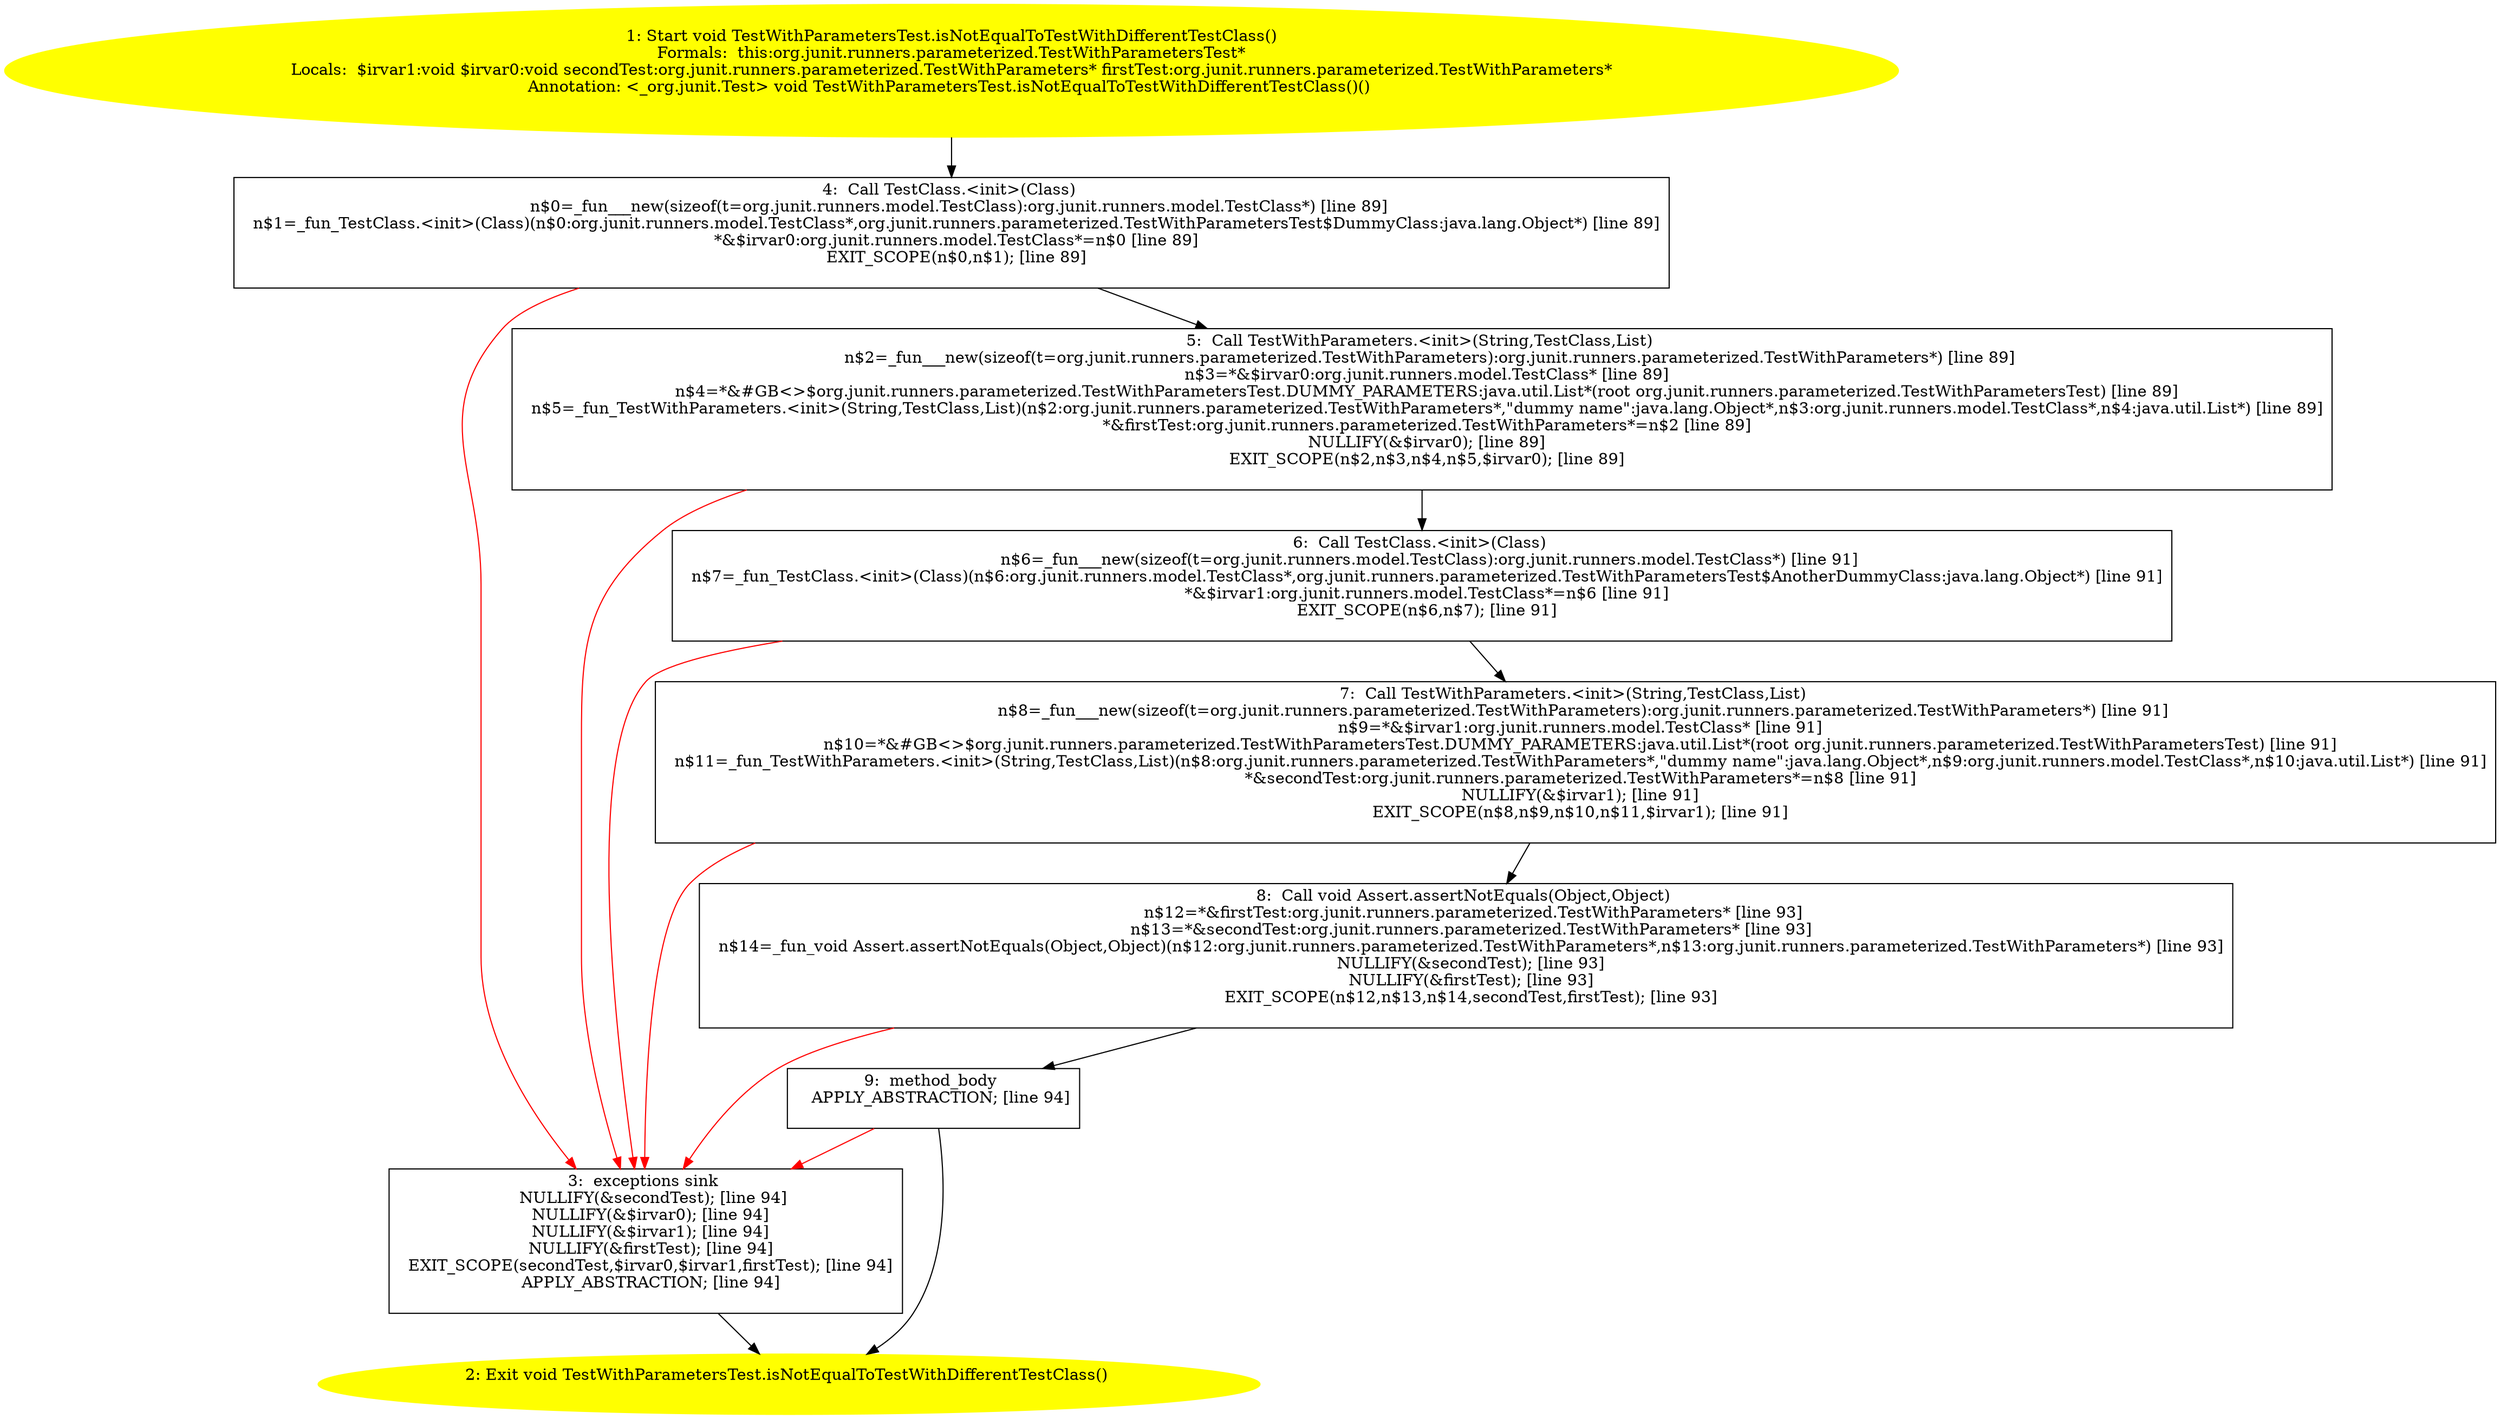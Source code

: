 /* @generated */
digraph cfg {
"org.junit.runners.parameterized.TestWithParametersTest.isNotEqualToTestWithDifferentTestClass():void.b3837ab423c54992eae4ddf6e3dba51b_1" [label="1: Start void TestWithParametersTest.isNotEqualToTestWithDifferentTestClass()\nFormals:  this:org.junit.runners.parameterized.TestWithParametersTest*\nLocals:  $irvar1:void $irvar0:void secondTest:org.junit.runners.parameterized.TestWithParameters* firstTest:org.junit.runners.parameterized.TestWithParameters*\nAnnotation: <_org.junit.Test> void TestWithParametersTest.isNotEqualToTestWithDifferentTestClass()() \n  " color=yellow style=filled]
	

	 "org.junit.runners.parameterized.TestWithParametersTest.isNotEqualToTestWithDifferentTestClass():void.b3837ab423c54992eae4ddf6e3dba51b_1" -> "org.junit.runners.parameterized.TestWithParametersTest.isNotEqualToTestWithDifferentTestClass():void.b3837ab423c54992eae4ddf6e3dba51b_4" ;
"org.junit.runners.parameterized.TestWithParametersTest.isNotEqualToTestWithDifferentTestClass():void.b3837ab423c54992eae4ddf6e3dba51b_2" [label="2: Exit void TestWithParametersTest.isNotEqualToTestWithDifferentTestClass() \n  " color=yellow style=filled]
	

"org.junit.runners.parameterized.TestWithParametersTest.isNotEqualToTestWithDifferentTestClass():void.b3837ab423c54992eae4ddf6e3dba51b_3" [label="3:  exceptions sink \n   NULLIFY(&secondTest); [line 94]\n  NULLIFY(&$irvar0); [line 94]\n  NULLIFY(&$irvar1); [line 94]\n  NULLIFY(&firstTest); [line 94]\n  EXIT_SCOPE(secondTest,$irvar0,$irvar1,firstTest); [line 94]\n  APPLY_ABSTRACTION; [line 94]\n " shape="box"]
	

	 "org.junit.runners.parameterized.TestWithParametersTest.isNotEqualToTestWithDifferentTestClass():void.b3837ab423c54992eae4ddf6e3dba51b_3" -> "org.junit.runners.parameterized.TestWithParametersTest.isNotEqualToTestWithDifferentTestClass():void.b3837ab423c54992eae4ddf6e3dba51b_2" ;
"org.junit.runners.parameterized.TestWithParametersTest.isNotEqualToTestWithDifferentTestClass():void.b3837ab423c54992eae4ddf6e3dba51b_4" [label="4:  Call TestClass.<init>(Class) \n   n$0=_fun___new(sizeof(t=org.junit.runners.model.TestClass):org.junit.runners.model.TestClass*) [line 89]\n  n$1=_fun_TestClass.<init>(Class)(n$0:org.junit.runners.model.TestClass*,org.junit.runners.parameterized.TestWithParametersTest$DummyClass:java.lang.Object*) [line 89]\n  *&$irvar0:org.junit.runners.model.TestClass*=n$0 [line 89]\n  EXIT_SCOPE(n$0,n$1); [line 89]\n " shape="box"]
	

	 "org.junit.runners.parameterized.TestWithParametersTest.isNotEqualToTestWithDifferentTestClass():void.b3837ab423c54992eae4ddf6e3dba51b_4" -> "org.junit.runners.parameterized.TestWithParametersTest.isNotEqualToTestWithDifferentTestClass():void.b3837ab423c54992eae4ddf6e3dba51b_5" ;
	 "org.junit.runners.parameterized.TestWithParametersTest.isNotEqualToTestWithDifferentTestClass():void.b3837ab423c54992eae4ddf6e3dba51b_4" -> "org.junit.runners.parameterized.TestWithParametersTest.isNotEqualToTestWithDifferentTestClass():void.b3837ab423c54992eae4ddf6e3dba51b_3" [color="red" ];
"org.junit.runners.parameterized.TestWithParametersTest.isNotEqualToTestWithDifferentTestClass():void.b3837ab423c54992eae4ddf6e3dba51b_5" [label="5:  Call TestWithParameters.<init>(String,TestClass,List) \n   n$2=_fun___new(sizeof(t=org.junit.runners.parameterized.TestWithParameters):org.junit.runners.parameterized.TestWithParameters*) [line 89]\n  n$3=*&$irvar0:org.junit.runners.model.TestClass* [line 89]\n  n$4=*&#GB<>$org.junit.runners.parameterized.TestWithParametersTest.DUMMY_PARAMETERS:java.util.List*(root org.junit.runners.parameterized.TestWithParametersTest) [line 89]\n  n$5=_fun_TestWithParameters.<init>(String,TestClass,List)(n$2:org.junit.runners.parameterized.TestWithParameters*,\"dummy name\":java.lang.Object*,n$3:org.junit.runners.model.TestClass*,n$4:java.util.List*) [line 89]\n  *&firstTest:org.junit.runners.parameterized.TestWithParameters*=n$2 [line 89]\n  NULLIFY(&$irvar0); [line 89]\n  EXIT_SCOPE(n$2,n$3,n$4,n$5,$irvar0); [line 89]\n " shape="box"]
	

	 "org.junit.runners.parameterized.TestWithParametersTest.isNotEqualToTestWithDifferentTestClass():void.b3837ab423c54992eae4ddf6e3dba51b_5" -> "org.junit.runners.parameterized.TestWithParametersTest.isNotEqualToTestWithDifferentTestClass():void.b3837ab423c54992eae4ddf6e3dba51b_6" ;
	 "org.junit.runners.parameterized.TestWithParametersTest.isNotEqualToTestWithDifferentTestClass():void.b3837ab423c54992eae4ddf6e3dba51b_5" -> "org.junit.runners.parameterized.TestWithParametersTest.isNotEqualToTestWithDifferentTestClass():void.b3837ab423c54992eae4ddf6e3dba51b_3" [color="red" ];
"org.junit.runners.parameterized.TestWithParametersTest.isNotEqualToTestWithDifferentTestClass():void.b3837ab423c54992eae4ddf6e3dba51b_6" [label="6:  Call TestClass.<init>(Class) \n   n$6=_fun___new(sizeof(t=org.junit.runners.model.TestClass):org.junit.runners.model.TestClass*) [line 91]\n  n$7=_fun_TestClass.<init>(Class)(n$6:org.junit.runners.model.TestClass*,org.junit.runners.parameterized.TestWithParametersTest$AnotherDummyClass:java.lang.Object*) [line 91]\n  *&$irvar1:org.junit.runners.model.TestClass*=n$6 [line 91]\n  EXIT_SCOPE(n$6,n$7); [line 91]\n " shape="box"]
	

	 "org.junit.runners.parameterized.TestWithParametersTest.isNotEqualToTestWithDifferentTestClass():void.b3837ab423c54992eae4ddf6e3dba51b_6" -> "org.junit.runners.parameterized.TestWithParametersTest.isNotEqualToTestWithDifferentTestClass():void.b3837ab423c54992eae4ddf6e3dba51b_7" ;
	 "org.junit.runners.parameterized.TestWithParametersTest.isNotEqualToTestWithDifferentTestClass():void.b3837ab423c54992eae4ddf6e3dba51b_6" -> "org.junit.runners.parameterized.TestWithParametersTest.isNotEqualToTestWithDifferentTestClass():void.b3837ab423c54992eae4ddf6e3dba51b_3" [color="red" ];
"org.junit.runners.parameterized.TestWithParametersTest.isNotEqualToTestWithDifferentTestClass():void.b3837ab423c54992eae4ddf6e3dba51b_7" [label="7:  Call TestWithParameters.<init>(String,TestClass,List) \n   n$8=_fun___new(sizeof(t=org.junit.runners.parameterized.TestWithParameters):org.junit.runners.parameterized.TestWithParameters*) [line 91]\n  n$9=*&$irvar1:org.junit.runners.model.TestClass* [line 91]\n  n$10=*&#GB<>$org.junit.runners.parameterized.TestWithParametersTest.DUMMY_PARAMETERS:java.util.List*(root org.junit.runners.parameterized.TestWithParametersTest) [line 91]\n  n$11=_fun_TestWithParameters.<init>(String,TestClass,List)(n$8:org.junit.runners.parameterized.TestWithParameters*,\"dummy name\":java.lang.Object*,n$9:org.junit.runners.model.TestClass*,n$10:java.util.List*) [line 91]\n  *&secondTest:org.junit.runners.parameterized.TestWithParameters*=n$8 [line 91]\n  NULLIFY(&$irvar1); [line 91]\n  EXIT_SCOPE(n$8,n$9,n$10,n$11,$irvar1); [line 91]\n " shape="box"]
	

	 "org.junit.runners.parameterized.TestWithParametersTest.isNotEqualToTestWithDifferentTestClass():void.b3837ab423c54992eae4ddf6e3dba51b_7" -> "org.junit.runners.parameterized.TestWithParametersTest.isNotEqualToTestWithDifferentTestClass():void.b3837ab423c54992eae4ddf6e3dba51b_8" ;
	 "org.junit.runners.parameterized.TestWithParametersTest.isNotEqualToTestWithDifferentTestClass():void.b3837ab423c54992eae4ddf6e3dba51b_7" -> "org.junit.runners.parameterized.TestWithParametersTest.isNotEqualToTestWithDifferentTestClass():void.b3837ab423c54992eae4ddf6e3dba51b_3" [color="red" ];
"org.junit.runners.parameterized.TestWithParametersTest.isNotEqualToTestWithDifferentTestClass():void.b3837ab423c54992eae4ddf6e3dba51b_8" [label="8:  Call void Assert.assertNotEquals(Object,Object) \n   n$12=*&firstTest:org.junit.runners.parameterized.TestWithParameters* [line 93]\n  n$13=*&secondTest:org.junit.runners.parameterized.TestWithParameters* [line 93]\n  n$14=_fun_void Assert.assertNotEquals(Object,Object)(n$12:org.junit.runners.parameterized.TestWithParameters*,n$13:org.junit.runners.parameterized.TestWithParameters*) [line 93]\n  NULLIFY(&secondTest); [line 93]\n  NULLIFY(&firstTest); [line 93]\n  EXIT_SCOPE(n$12,n$13,n$14,secondTest,firstTest); [line 93]\n " shape="box"]
	

	 "org.junit.runners.parameterized.TestWithParametersTest.isNotEqualToTestWithDifferentTestClass():void.b3837ab423c54992eae4ddf6e3dba51b_8" -> "org.junit.runners.parameterized.TestWithParametersTest.isNotEqualToTestWithDifferentTestClass():void.b3837ab423c54992eae4ddf6e3dba51b_9" ;
	 "org.junit.runners.parameterized.TestWithParametersTest.isNotEqualToTestWithDifferentTestClass():void.b3837ab423c54992eae4ddf6e3dba51b_8" -> "org.junit.runners.parameterized.TestWithParametersTest.isNotEqualToTestWithDifferentTestClass():void.b3837ab423c54992eae4ddf6e3dba51b_3" [color="red" ];
"org.junit.runners.parameterized.TestWithParametersTest.isNotEqualToTestWithDifferentTestClass():void.b3837ab423c54992eae4ddf6e3dba51b_9" [label="9:  method_body \n   APPLY_ABSTRACTION; [line 94]\n " shape="box"]
	

	 "org.junit.runners.parameterized.TestWithParametersTest.isNotEqualToTestWithDifferentTestClass():void.b3837ab423c54992eae4ddf6e3dba51b_9" -> "org.junit.runners.parameterized.TestWithParametersTest.isNotEqualToTestWithDifferentTestClass():void.b3837ab423c54992eae4ddf6e3dba51b_2" ;
	 "org.junit.runners.parameterized.TestWithParametersTest.isNotEqualToTestWithDifferentTestClass():void.b3837ab423c54992eae4ddf6e3dba51b_9" -> "org.junit.runners.parameterized.TestWithParametersTest.isNotEqualToTestWithDifferentTestClass():void.b3837ab423c54992eae4ddf6e3dba51b_3" [color="red" ];
}
